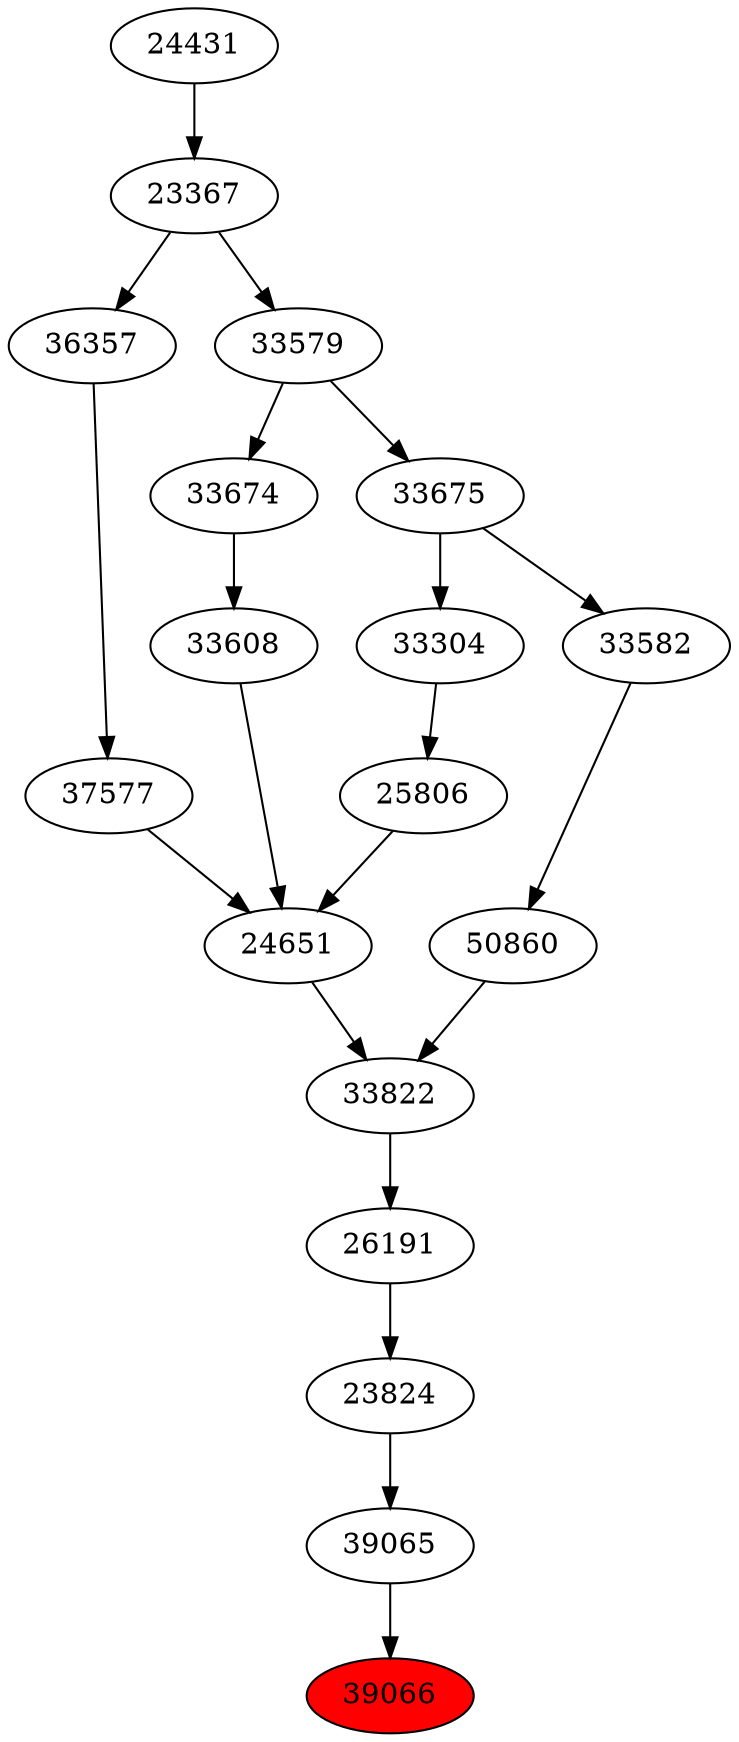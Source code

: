 strict digraph{ 
39066 [label="39066" fillcolor=red style=filled]
39065 -> 39066
39065 [label="39065"]
23824 -> 39065
23824 [label="23824"]
26191 -> 23824
26191 [label="26191"]
33822 -> 26191
33822 [label="33822"]
24651 -> 33822
50860 -> 33822
24651 [label="24651"]
25806 -> 24651
33608 -> 24651
37577 -> 24651
50860 [label="50860"]
33582 -> 50860
25806 [label="25806"]
33304 -> 25806
33608 [label="33608"]
33674 -> 33608
37577 [label="37577"]
36357 -> 37577
33582 [label="33582"]
33675 -> 33582
33304 [label="33304"]
33675 -> 33304
33674 [label="33674"]
33579 -> 33674
36357 [label="36357"]
23367 -> 36357
33675 [label="33675"]
33579 -> 33675
33579 [label="33579"]
23367 -> 33579
23367 [label="23367"]
24431 -> 23367
24431 [label="24431"]
}